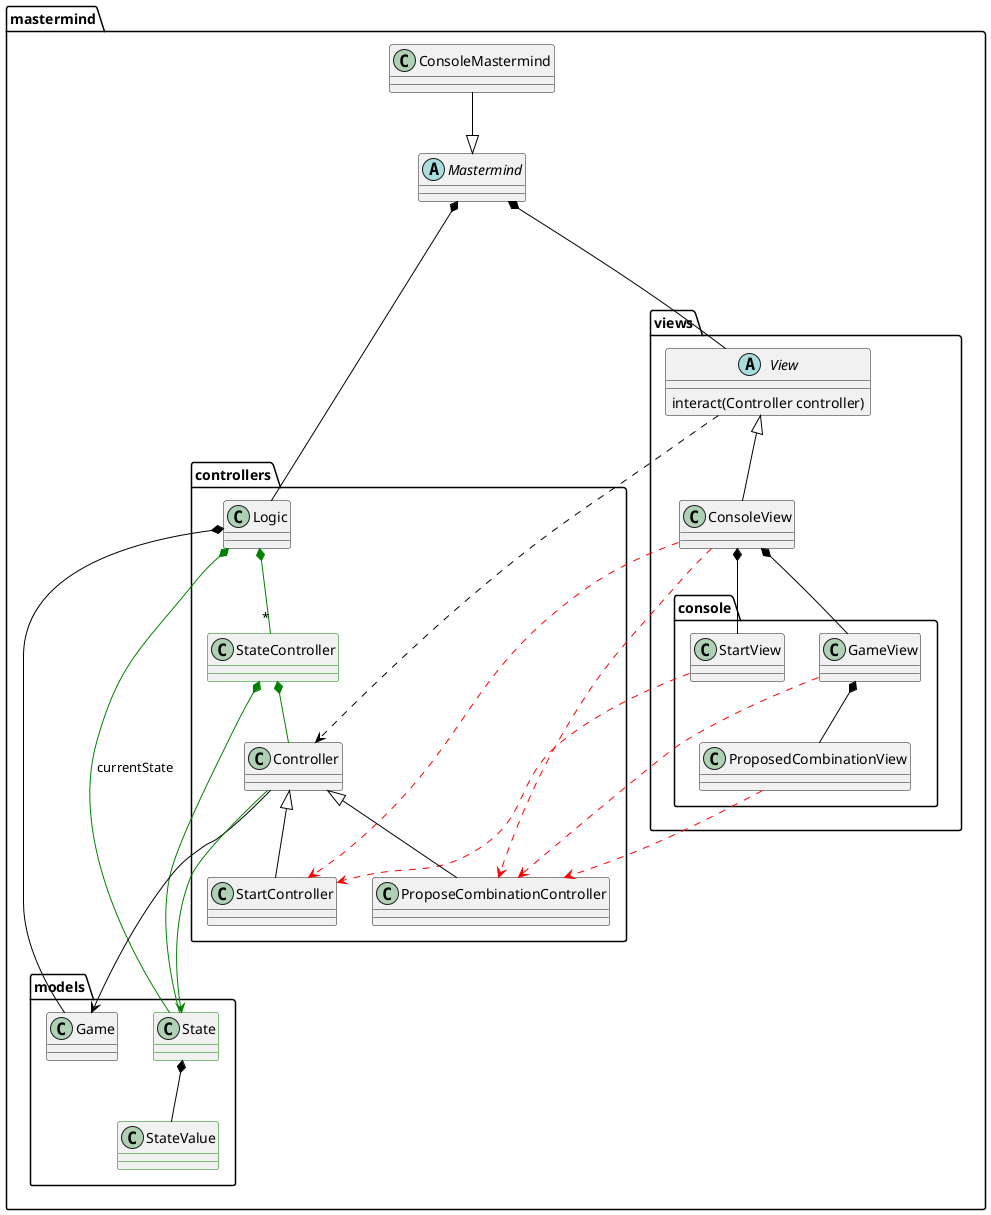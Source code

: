 @startuml
skinparam {
    BoundaryBackgroundColor #629EF9
    BoundaryBorderColor black
    BoundaryFontSize 12
    BoundarySize 10
    ControlBackgroundColor #b5bd68
    ControlBorderColor #718c00
    EntityBackgroundColor #F2AC4E
    EntityBorderColor black
    ArrowColor black
}

hide stereotype
skinparam class {
    BorderColor<<new>> green
}

package mastermind {

abstract class Mastermind
class ConsoleMastermind

package controllers {
    class Controller
    class StateController <<new>>
    class Logic {
    }
    class ProposeCombinationController{
    }
    class StartController{
    }
}
package models {
    class Game

    class State <<new>>
    class StateValue <<new>>
}

package views {

    Abstract View {
        interact(Controller controller)
    }

    class ConsoleView

    package console{
        class StartView
        class ProposedCombinationView
        class GameView
}



}

Mastermind *-- View
Mastermind *---- Logic
Mastermind <|-up- ConsoleMastermind
View <|-- ConsoleView
View ..> Controller
ConsoleView .[#red].> StartController
ConsoleView .[#red].> ProposeCombinationController

Logic *-- Game
Logic *-[#green]- State : currentState
Logic *-[#green]- "*" StateController
StateController *-[#green]- Controller
StateController *-[#green]- State

ConsoleView *-- GameView
ConsoleView *-- StartView

GameView *-- ProposedCombinationView
GameView .[#red].> ProposeCombinationController
StartView .[#red].> StartController
ProposedCombinationView .[#red].> ProposeCombinationController
Controller <|-- StartController
Controller <|-- ProposeCombinationController
Controller --> Game
Controller -[#green]--> State
State *-- StateValue
}


@enduml